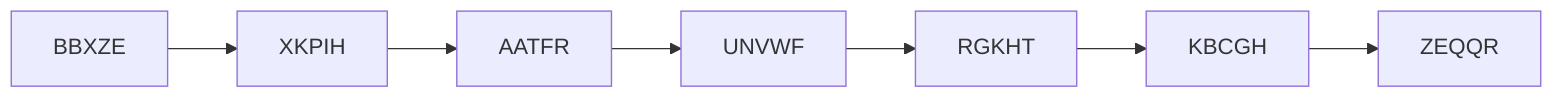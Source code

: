 graph LR
        BBXZE --> XKPIH
        XKPIH --> AATFR
        AATFR --> UNVWF
        UNVWF --> RGKHT
        RGKHT --> KBCGH
        KBCGH --> ZEQQR